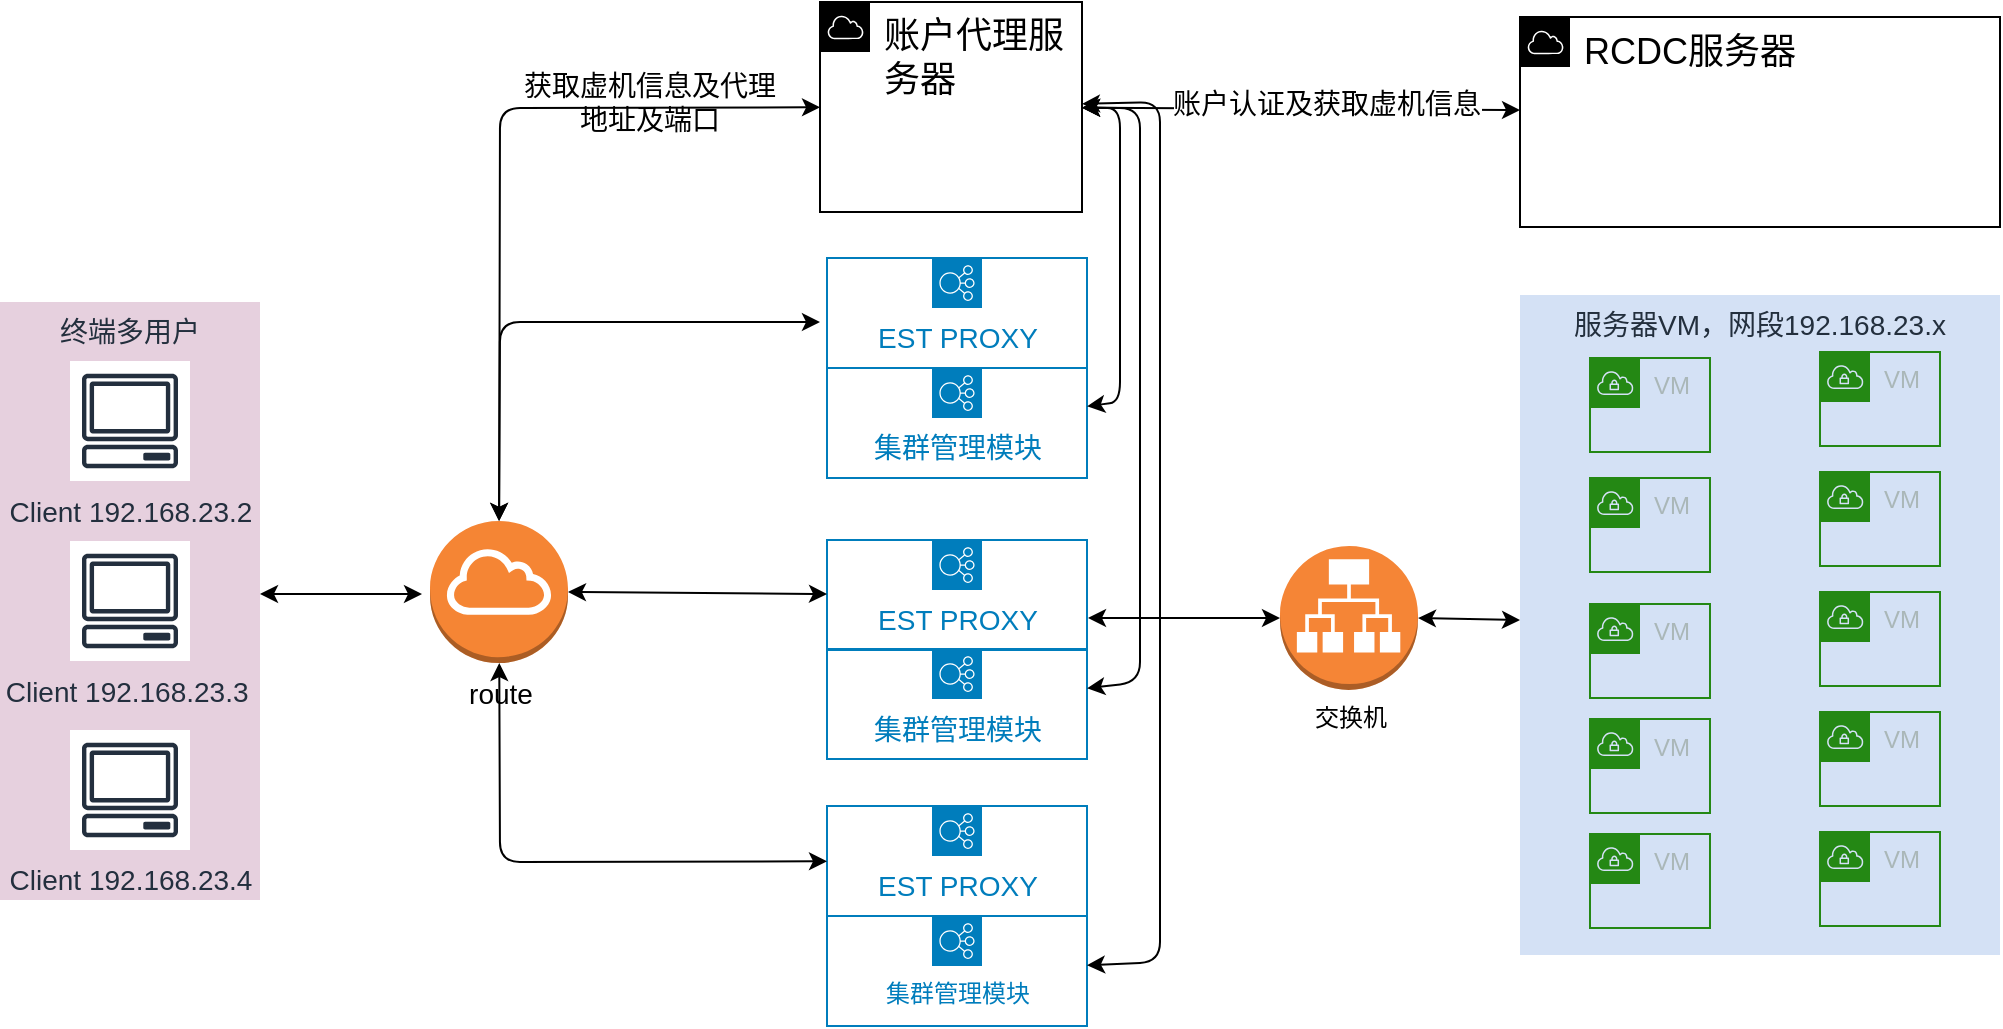 <mxfile version="12.2.0" type="github" pages="1"><diagram id="hk4NSfJvdvx51Cr0LcBX" name="Page-1"><mxGraphModel dx="1422" dy="763" grid="0" gridSize="10" guides="1" tooltips="1" connect="1" arrows="1" fold="1" page="0" pageScale="1" pageWidth="827" pageHeight="1169" math="0" shadow="0"><root><mxCell id="0"/><mxCell id="1" parent="0"/><mxCell id="ah22Q3vguir9-EXjb3BS-1" value="服务器VM，网段192.168.23.x" style="fillColor=#D4E1F5;strokeColor=none;dashed=0;verticalAlign=top;fontStyle=0;fontColor=#232F3D;fontSize=14;" vertex="1" parent="1"><mxGeometry x="800" y="246.5" width="240" height="330" as="geometry"/></mxCell><mxCell id="ah22Q3vguir9-EXjb3BS-2" value="终端多用户" style="fillColor=#E6D0DE;strokeColor=none;dashed=0;verticalAlign=top;fontStyle=0;fontColor=#232F3D;fontSize=14;" vertex="1" parent="1"><mxGeometry x="40" y="250" width="130" height="299" as="geometry"/></mxCell><mxCell id="ah22Q3vguir9-EXjb3BS-3" value="&lt;span style=&quot;font-size: 14px&quot;&gt;route&lt;/span&gt;" style="outlineConnect=0;dashed=0;verticalLabelPosition=bottom;verticalAlign=top;align=center;html=1;shape=mxgraph.aws3.internet_gateway;fillColor=#F58534;gradientColor=none;" vertex="1" parent="1"><mxGeometry x="255" y="359.5" width="69" height="71" as="geometry"/></mxCell><mxCell id="ah22Q3vguir9-EXjb3BS-4" value="&lt;font style=&quot;font-size: 14px&quot;&gt;Client 192.168.23.2&lt;/font&gt;" style="outlineConnect=0;fontColor=#232F3E;gradientColor=none;strokeColor=#232F3E;fillColor=#ffffff;dashed=0;verticalLabelPosition=bottom;verticalAlign=top;align=center;html=1;fontSize=12;fontStyle=0;aspect=fixed;shape=mxgraph.aws4.resourceIcon;resIcon=mxgraph.aws4.client;" vertex="1" parent="1"><mxGeometry x="75" y="279.5" width="60" height="60" as="geometry"/></mxCell><mxCell id="ah22Q3vguir9-EXjb3BS-5" value="&lt;font style=&quot;font-size: 14px&quot;&gt;Client 192.168.23.3&amp;nbsp;&lt;/font&gt;" style="outlineConnect=0;fontColor=#232F3E;gradientColor=none;strokeColor=#232F3E;fillColor=#ffffff;dashed=0;verticalLabelPosition=bottom;verticalAlign=top;align=center;html=1;fontSize=12;fontStyle=0;aspect=fixed;shape=mxgraph.aws4.resourceIcon;resIcon=mxgraph.aws4.client;" vertex="1" parent="1"><mxGeometry x="75" y="369.5" width="60" height="60" as="geometry"/></mxCell><mxCell id="ah22Q3vguir9-EXjb3BS-6" value="&lt;font style=&quot;font-size: 14px&quot;&gt;Client 192.168.23.4&lt;/font&gt;" style="outlineConnect=0;fontColor=#232F3E;gradientColor=none;strokeColor=#232F3E;fillColor=#ffffff;dashed=0;verticalLabelPosition=bottom;verticalAlign=top;align=center;html=1;fontSize=12;fontStyle=0;aspect=fixed;shape=mxgraph.aws4.resourceIcon;resIcon=mxgraph.aws4.client;" vertex="1" parent="1"><mxGeometry x="75" y="464" width="60" height="60" as="geometry"/></mxCell><mxCell id="ah22Q3vguir9-EXjb3BS-7" value="VM" style="points=[[0,0],[0.25,0],[0.5,0],[0.75,0],[1,0],[1,0.25],[1,0.5],[1,0.75],[1,1],[0.75,1],[0.5,1],[0.25,1],[0,1],[0,0.75],[0,0.5],[0,0.25]];outlineConnect=0;gradientColor=none;html=1;whiteSpace=wrap;fontSize=12;fontStyle=0;shape=mxgraph.aws4.group;grIcon=mxgraph.aws4.group_vpc;strokeColor=#248814;fillColor=none;verticalAlign=top;align=left;spacingLeft=30;fontColor=#AAB7B8;dashed=0;" vertex="1" parent="1"><mxGeometry x="835" y="278" width="60" height="47" as="geometry"/></mxCell><mxCell id="ah22Q3vguir9-EXjb3BS-8" value="VM" style="points=[[0,0],[0.25,0],[0.5,0],[0.75,0],[1,0],[1,0.25],[1,0.5],[1,0.75],[1,1],[0.75,1],[0.5,1],[0.25,1],[0,1],[0,0.75],[0,0.5],[0,0.25]];outlineConnect=0;gradientColor=none;html=1;whiteSpace=wrap;fontSize=12;fontStyle=0;shape=mxgraph.aws4.group;grIcon=mxgraph.aws4.group_vpc;strokeColor=#248814;fillColor=none;verticalAlign=top;align=left;spacingLeft=30;fontColor=#AAB7B8;dashed=0;" vertex="1" parent="1"><mxGeometry x="835" y="338" width="60" height="47" as="geometry"/></mxCell><mxCell id="ah22Q3vguir9-EXjb3BS-9" value="VM" style="points=[[0,0],[0.25,0],[0.5,0],[0.75,0],[1,0],[1,0.25],[1,0.5],[1,0.75],[1,1],[0.75,1],[0.5,1],[0.25,1],[0,1],[0,0.75],[0,0.5],[0,0.25]];outlineConnect=0;gradientColor=none;html=1;whiteSpace=wrap;fontSize=12;fontStyle=0;shape=mxgraph.aws4.group;grIcon=mxgraph.aws4.group_vpc;strokeColor=#248814;fillColor=none;verticalAlign=top;align=left;spacingLeft=30;fontColor=#AAB7B8;dashed=0;" vertex="1" parent="1"><mxGeometry x="835" y="401" width="60" height="47" as="geometry"/></mxCell><mxCell id="ah22Q3vguir9-EXjb3BS-10" value="VM" style="points=[[0,0],[0.25,0],[0.5,0],[0.75,0],[1,0],[1,0.25],[1,0.5],[1,0.75],[1,1],[0.75,1],[0.5,1],[0.25,1],[0,1],[0,0.75],[0,0.5],[0,0.25]];outlineConnect=0;gradientColor=none;html=1;whiteSpace=wrap;fontSize=12;fontStyle=0;shape=mxgraph.aws4.group;grIcon=mxgraph.aws4.group_vpc;strokeColor=#248814;fillColor=none;verticalAlign=top;align=left;spacingLeft=30;fontColor=#AAB7B8;dashed=0;" vertex="1" parent="1"><mxGeometry x="835" y="458.5" width="60" height="47" as="geometry"/></mxCell><mxCell id="ah22Q3vguir9-EXjb3BS-11" value="VM" style="points=[[0,0],[0.25,0],[0.5,0],[0.75,0],[1,0],[1,0.25],[1,0.5],[1,0.75],[1,1],[0.75,1],[0.5,1],[0.25,1],[0,1],[0,0.75],[0,0.5],[0,0.25]];outlineConnect=0;gradientColor=none;html=1;whiteSpace=wrap;fontSize=12;fontStyle=0;shape=mxgraph.aws4.group;grIcon=mxgraph.aws4.group_vpc;strokeColor=#248814;fillColor=none;verticalAlign=top;align=left;spacingLeft=30;fontColor=#AAB7B8;dashed=0;" vertex="1" parent="1"><mxGeometry x="835" y="516" width="60" height="47" as="geometry"/></mxCell><mxCell id="ah22Q3vguir9-EXjb3BS-12" value="交换机" style="outlineConnect=0;dashed=0;verticalLabelPosition=bottom;verticalAlign=top;align=center;html=1;shape=mxgraph.aws3.application_load_balancer;fillColor=#F58536;gradientColor=none;" vertex="1" parent="1"><mxGeometry x="680" y="372" width="69" height="72" as="geometry"/></mxCell><mxCell id="ah22Q3vguir9-EXjb3BS-13" value="VM" style="points=[[0,0],[0.25,0],[0.5,0],[0.75,0],[1,0],[1,0.25],[1,0.5],[1,0.75],[1,1],[0.75,1],[0.5,1],[0.25,1],[0,1],[0,0.75],[0,0.5],[0,0.25]];outlineConnect=0;gradientColor=none;html=1;whiteSpace=wrap;fontSize=12;fontStyle=0;shape=mxgraph.aws4.group;grIcon=mxgraph.aws4.group_vpc;strokeColor=#248814;fillColor=none;verticalAlign=top;align=left;spacingLeft=30;fontColor=#AAB7B8;dashed=0;" vertex="1" parent="1"><mxGeometry x="950" y="275" width="60" height="47" as="geometry"/></mxCell><mxCell id="ah22Q3vguir9-EXjb3BS-14" value="VM" style="points=[[0,0],[0.25,0],[0.5,0],[0.75,0],[1,0],[1,0.25],[1,0.5],[1,0.75],[1,1],[0.75,1],[0.5,1],[0.25,1],[0,1],[0,0.75],[0,0.5],[0,0.25]];outlineConnect=0;gradientColor=none;html=1;whiteSpace=wrap;fontSize=12;fontStyle=0;shape=mxgraph.aws4.group;grIcon=mxgraph.aws4.group_vpc;strokeColor=#248814;fillColor=none;verticalAlign=top;align=left;spacingLeft=30;fontColor=#AAB7B8;dashed=0;" vertex="1" parent="1"><mxGeometry x="950" y="335" width="60" height="47" as="geometry"/></mxCell><mxCell id="ah22Q3vguir9-EXjb3BS-15" value="VM" style="points=[[0,0],[0.25,0],[0.5,0],[0.75,0],[1,0],[1,0.25],[1,0.5],[1,0.75],[1,1],[0.75,1],[0.5,1],[0.25,1],[0,1],[0,0.75],[0,0.5],[0,0.25]];outlineConnect=0;gradientColor=none;html=1;whiteSpace=wrap;fontSize=12;fontStyle=0;shape=mxgraph.aws4.group;grIcon=mxgraph.aws4.group_vpc;strokeColor=#248814;fillColor=none;verticalAlign=top;align=left;spacingLeft=30;fontColor=#AAB7B8;dashed=0;" vertex="1" parent="1"><mxGeometry x="950" y="395" width="60" height="47" as="geometry"/></mxCell><mxCell id="ah22Q3vguir9-EXjb3BS-16" value="VM" style="points=[[0,0],[0.25,0],[0.5,0],[0.75,0],[1,0],[1,0.25],[1,0.5],[1,0.75],[1,1],[0.75,1],[0.5,1],[0.25,1],[0,1],[0,0.75],[0,0.5],[0,0.25]];outlineConnect=0;gradientColor=none;html=1;whiteSpace=wrap;fontSize=12;fontStyle=0;shape=mxgraph.aws4.group;grIcon=mxgraph.aws4.group_vpc;strokeColor=#248814;fillColor=none;verticalAlign=top;align=left;spacingLeft=30;fontColor=#AAB7B8;dashed=0;" vertex="1" parent="1"><mxGeometry x="950" y="455" width="60" height="47" as="geometry"/></mxCell><mxCell id="ah22Q3vguir9-EXjb3BS-17" value="VM" style="points=[[0,0],[0.25,0],[0.5,0],[0.75,0],[1,0],[1,0.25],[1,0.5],[1,0.75],[1,1],[0.75,1],[0.5,1],[0.25,1],[0,1],[0,0.75],[0,0.5],[0,0.25]];outlineConnect=0;gradientColor=none;html=1;whiteSpace=wrap;fontSize=12;fontStyle=0;shape=mxgraph.aws4.group;grIcon=mxgraph.aws4.group_vpc;strokeColor=#248814;fillColor=none;verticalAlign=top;align=left;spacingLeft=30;fontColor=#AAB7B8;dashed=0;" vertex="1" parent="1"><mxGeometry x="950" y="515" width="60" height="47" as="geometry"/></mxCell><mxCell id="ah22Q3vguir9-EXjb3BS-18" value="" style="endArrow=classic;startArrow=classic;html=1;exitX=1;exitY=0.5;exitDx=0;exitDy=0;exitPerimeter=0;" edge="1" parent="1" source="ah22Q3vguir9-EXjb3BS-12" target="ah22Q3vguir9-EXjb3BS-1"><mxGeometry width="50" height="50" relative="1" as="geometry"><mxPoint x="-250" y="647.5" as="sourcePoint"/><mxPoint x="-200" y="597.5" as="targetPoint"/></mxGeometry></mxCell><mxCell id="ah22Q3vguir9-EXjb3BS-19" value="" style="endArrow=classic;startArrow=classic;html=1;" edge="1" parent="1"><mxGeometry width="50" height="50" relative="1" as="geometry"><mxPoint x="170" y="396" as="sourcePoint"/><mxPoint x="251" y="396" as="targetPoint"/></mxGeometry></mxCell><mxCell id="ah22Q3vguir9-EXjb3BS-21" value="&lt;font style=&quot;font-size: 14px&quot;&gt;集群管理模块&lt;/font&gt;" style="outlineConnect=0;gradientColor=none;html=1;whiteSpace=wrap;fontSize=12;fontStyle=0;shape=mxgraph.aws4.groupCenter;grIcon=mxgraph.aws4.group_elastic_load_balancing;grStroke=1;strokeColor=#007DBC;fillColor=none;verticalAlign=top;align=center;fontColor=#007DBC;dashed=0;spacingTop=25;" vertex="1" parent="1"><mxGeometry x="453.5" y="283" width="130" height="55" as="geometry"/></mxCell><mxCell id="ah22Q3vguir9-EXjb3BS-22" value="&lt;font style=&quot;font-size: 14px&quot;&gt;EST PROXY&lt;/font&gt;" style="outlineConnect=0;gradientColor=none;html=1;whiteSpace=wrap;fontSize=12;fontStyle=0;shape=mxgraph.aws4.groupCenter;grIcon=mxgraph.aws4.group_elastic_load_balancing;grStroke=1;strokeColor=#007DBC;fillColor=none;verticalAlign=top;align=center;fontColor=#007DBC;dashed=0;spacingTop=25;" vertex="1" parent="1"><mxGeometry x="453.5" y="228" width="130" height="55" as="geometry"/></mxCell><mxCell id="ah22Q3vguir9-EXjb3BS-24" value="&lt;font style=&quot;font-size: 18px&quot; color=&quot;#000000&quot;&gt;账户代理服务器&lt;/font&gt;" style="outlineConnect=0;gradientColor=none;html=1;whiteSpace=wrap;fontSize=12;fontStyle=0;shape=mxgraph.aws4.group;grIcon=mxgraph.aws4.group_aws_cloud;strokeColor=#000000;fillColor=none;verticalAlign=top;align=left;spacingLeft=30;fontColor=#AAB7B8;strokeWidth=1;" vertex="1" parent="1"><mxGeometry x="450" y="100" width="131" height="105" as="geometry"/></mxCell><mxCell id="ah22Q3vguir9-EXjb3BS-25" value="&lt;font style=&quot;font-size: 14px&quot;&gt;集群管理模块&lt;/font&gt;" style="outlineConnect=0;gradientColor=none;html=1;whiteSpace=wrap;fontSize=12;fontStyle=0;shape=mxgraph.aws4.groupCenter;grIcon=mxgraph.aws4.group_elastic_load_balancing;grStroke=1;strokeColor=#007DBC;fillColor=none;verticalAlign=top;align=center;fontColor=#007DBC;dashed=0;spacingTop=25;" vertex="1" parent="1"><mxGeometry x="453.5" y="423.5" width="130" height="55" as="geometry"/></mxCell><mxCell id="ah22Q3vguir9-EXjb3BS-26" value="&lt;font style=&quot;font-size: 14px&quot;&gt;EST PROXY&lt;/font&gt;" style="outlineConnect=0;gradientColor=none;html=1;whiteSpace=wrap;fontSize=12;fontStyle=0;shape=mxgraph.aws4.groupCenter;grIcon=mxgraph.aws4.group_elastic_load_balancing;grStroke=1;strokeColor=#007DBC;fillColor=none;verticalAlign=top;align=center;fontColor=#007DBC;dashed=0;spacingTop=25;" vertex="1" parent="1"><mxGeometry x="453.5" y="369" width="130" height="55" as="geometry"/></mxCell><mxCell id="ah22Q3vguir9-EXjb3BS-27" value="&lt;font style=&quot;font-size: 18px&quot; color=&quot;#000000&quot;&gt;RCDC服务器&lt;/font&gt;" style="outlineConnect=0;gradientColor=none;html=1;whiteSpace=wrap;fontSize=12;fontStyle=0;shape=mxgraph.aws4.group;grIcon=mxgraph.aws4.group_aws_cloud;strokeColor=#000000;fillColor=none;verticalAlign=top;align=left;spacingLeft=30;fontColor=#AAB7B8;strokeWidth=1;" vertex="1" parent="1"><mxGeometry x="800" y="107.5" width="240" height="105" as="geometry"/></mxCell><mxCell id="ah22Q3vguir9-EXjb3BS-30" value="集群管理模块" style="outlineConnect=0;gradientColor=none;html=1;whiteSpace=wrap;fontSize=12;fontStyle=0;shape=mxgraph.aws4.groupCenter;grIcon=mxgraph.aws4.group_elastic_load_balancing;grStroke=1;strokeColor=#007DBC;fillColor=none;verticalAlign=top;align=center;fontColor=#007DBC;dashed=0;spacingTop=25;" vertex="1" parent="1"><mxGeometry x="453.5" y="557" width="130" height="55" as="geometry"/></mxCell><mxCell id="ah22Q3vguir9-EXjb3BS-31" value="&lt;font style=&quot;font-size: 14px&quot;&gt;EST PROXY&lt;/font&gt;" style="outlineConnect=0;gradientColor=none;html=1;whiteSpace=wrap;fontSize=12;fontStyle=0;shape=mxgraph.aws4.groupCenter;grIcon=mxgraph.aws4.group_elastic_load_balancing;grStroke=1;strokeColor=#007DBC;fillColor=none;verticalAlign=top;align=center;fontColor=#007DBC;dashed=0;spacingTop=25;" vertex="1" parent="1"><mxGeometry x="453.5" y="502" width="130" height="55" as="geometry"/></mxCell><mxCell id="ah22Q3vguir9-EXjb3BS-34" value="" style="endArrow=classic;startArrow=classic;html=1;entryX=0;entryY=0.5;entryDx=0;entryDy=0;entryPerimeter=0;" edge="1" parent="1" target="ah22Q3vguir9-EXjb3BS-12"><mxGeometry width="50" height="50" relative="1" as="geometry"><mxPoint x="584" y="408" as="sourcePoint"/><mxPoint x="654.211" y="396.5" as="targetPoint"/></mxGeometry></mxCell><mxCell id="ah22Q3vguir9-EXjb3BS-39" value="" style="endArrow=classic;startArrow=classic;html=1;fontSize=14;exitX=1;exitY=0.5;exitDx=0;exitDy=0;exitPerimeter=0;" edge="1" parent="1" source="ah22Q3vguir9-EXjb3BS-3" target="ah22Q3vguir9-EXjb3BS-26"><mxGeometry width="50" height="50" relative="1" as="geometry"><mxPoint x="324" y="407" as="sourcePoint"/><mxPoint x="380" y="406" as="targetPoint"/></mxGeometry></mxCell><mxCell id="ah22Q3vguir9-EXjb3BS-42" value="" style="endArrow=classic;startArrow=classic;html=1;" edge="1" parent="1" source="ah22Q3vguir9-EXjb3BS-3" target="ah22Q3vguir9-EXjb3BS-24"><mxGeometry width="50" height="50" relative="1" as="geometry"><mxPoint x="289.5" y="338.789" as="sourcePoint"/><mxPoint x="289.5" y="288.789" as="targetPoint"/><Array as="points"><mxPoint x="290" y="153"/></Array></mxGeometry></mxCell><mxCell id="ah22Q3vguir9-EXjb3BS-43" value="&lt;font style=&quot;font-size: 14px&quot;&gt;获取虚机信息及代理地址及端口&lt;/font&gt;" style="text;html=1;strokeColor=none;fillColor=none;align=center;verticalAlign=middle;whiteSpace=wrap;rounded=0;" vertex="1" parent="1"><mxGeometry x="300" y="140" width="130" height="20" as="geometry"/></mxCell><mxCell id="ah22Q3vguir9-EXjb3BS-44" value="" style="endArrow=classic;startArrow=classic;html=1;entryX=0;entryY=0.443;entryDx=0;entryDy=0;entryPerimeter=0;" edge="1" parent="1" source="ah22Q3vguir9-EXjb3BS-24" target="ah22Q3vguir9-EXjb3BS-27"><mxGeometry width="50" height="50" relative="1" as="geometry"><mxPoint x="581" y="222.5" as="sourcePoint"/><mxPoint x="651.711" y="172.5" as="targetPoint"/></mxGeometry></mxCell><mxCell id="ah22Q3vguir9-EXjb3BS-45" value="账户认证及获取虚机信息" style="text;html=1;resizable=0;points=[];align=center;verticalAlign=middle;labelBackgroundColor=#ffffff;fontSize=14;" vertex="1" connectable="0" parent="ah22Q3vguir9-EXjb3BS-44"><mxGeometry x="0.114" y="3" relative="1" as="geometry"><mxPoint as="offset"/></mxGeometry></mxCell><mxCell id="ah22Q3vguir9-EXjb3BS-47" value="" style="endArrow=classic;startArrow=classic;html=1;fontSize=14;" edge="1" parent="1" source="ah22Q3vguir9-EXjb3BS-24" target="ah22Q3vguir9-EXjb3BS-21"><mxGeometry width="50" height="50" relative="1" as="geometry"><mxPoint x="590" y="160" as="sourcePoint"/><mxPoint x="680" y="240" as="targetPoint"/><Array as="points"><mxPoint x="600" y="153"/><mxPoint x="600" y="300"/></Array></mxGeometry></mxCell><mxCell id="ah22Q3vguir9-EXjb3BS-48" value="" style="endArrow=classic;startArrow=classic;html=1;fontSize=14;" edge="1" parent="1" source="ah22Q3vguir9-EXjb3BS-24" target="ah22Q3vguir9-EXjb3BS-25"><mxGeometry width="50" height="50" relative="1" as="geometry"><mxPoint x="580" y="200" as="sourcePoint"/><mxPoint x="630" y="150" as="targetPoint"/><Array as="points"><mxPoint x="610" y="153"/><mxPoint x="610" y="440"/></Array></mxGeometry></mxCell><mxCell id="ah22Q3vguir9-EXjb3BS-49" value="" style="endArrow=classic;startArrow=classic;html=1;fontSize=14;" edge="1" parent="1" source="ah22Q3vguir9-EXjb3BS-24" target="ah22Q3vguir9-EXjb3BS-30"><mxGeometry width="50" height="50" relative="1" as="geometry"><mxPoint x="570" y="210" as="sourcePoint"/><mxPoint x="620" y="160" as="targetPoint"/><Array as="points"><mxPoint x="620" y="150"/><mxPoint x="620" y="580"/></Array></mxGeometry></mxCell><mxCell id="ah22Q3vguir9-EXjb3BS-50" value="" style="endArrow=classic;startArrow=classic;html=1;fontSize=14;entryX=-0.027;entryY=0.582;entryDx=0;entryDy=0;entryPerimeter=0;exitX=0.5;exitY=0;exitDx=0;exitDy=0;exitPerimeter=0;" edge="1" parent="1" source="ah22Q3vguir9-EXjb3BS-3" target="ah22Q3vguir9-EXjb3BS-22"><mxGeometry width="50" height="50" relative="1" as="geometry"><mxPoint x="300" y="400" as="sourcePoint"/><mxPoint x="350" y="350" as="targetPoint"/><Array as="points"><mxPoint x="290" y="260"/></Array></mxGeometry></mxCell><mxCell id="ah22Q3vguir9-EXjb3BS-51" value="" style="endArrow=classic;startArrow=classic;html=1;fontSize=14;" edge="1" parent="1" source="ah22Q3vguir9-EXjb3BS-31" target="ah22Q3vguir9-EXjb3BS-3"><mxGeometry width="50" height="50" relative="1" as="geometry"><mxPoint x="290" y="470" as="sourcePoint"/><mxPoint x="340" y="420" as="targetPoint"/><Array as="points"><mxPoint x="290" y="530"/></Array></mxGeometry></mxCell></root></mxGraphModel></diagram></mxfile>